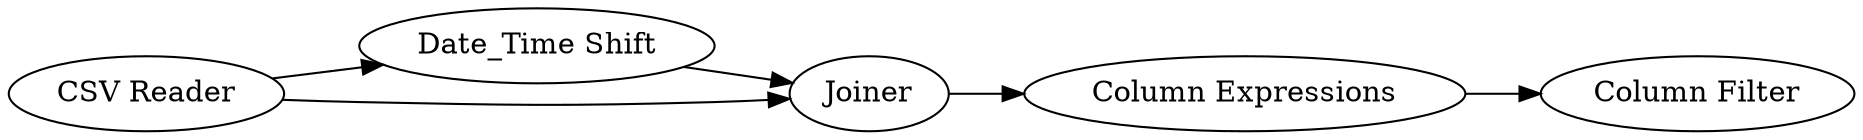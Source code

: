 digraph {
	5 -> 6
	1 -> 6
	9 -> 10
	6 -> 9
	1 -> 5
	5 [label="Date_Time Shift"]
	1 [label="CSV Reader"]
	9 [label="Column Expressions"]
	6 [label=Joiner]
	10 [label="Column Filter"]
	rankdir=LR
}
